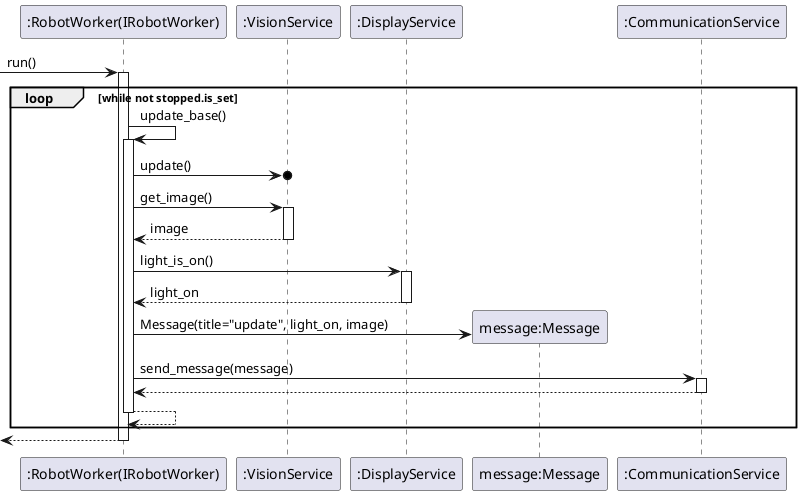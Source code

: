 @startuml

participant ":RobotWorker(IRobotWorker)" as worker
participant ":VisionService" as vision
participant ":DisplayService" as display
participant "message:Message" as message
participant ":CommunicationService" as comms

[-> worker: run()
activate worker
loop while not stopped.is_set
worker -> worker ++ : update_base()

worker ->o vision: update()
worker -> vision ++ : get_image()
return image
worker -> display ++ : light_is_on()
return light_on
worker -> message ** : Message(title="update", light_on, image)
worker -> comms ++ : send_message(message)
return

return
end
[<-- worker
deactivate worker

@enduml